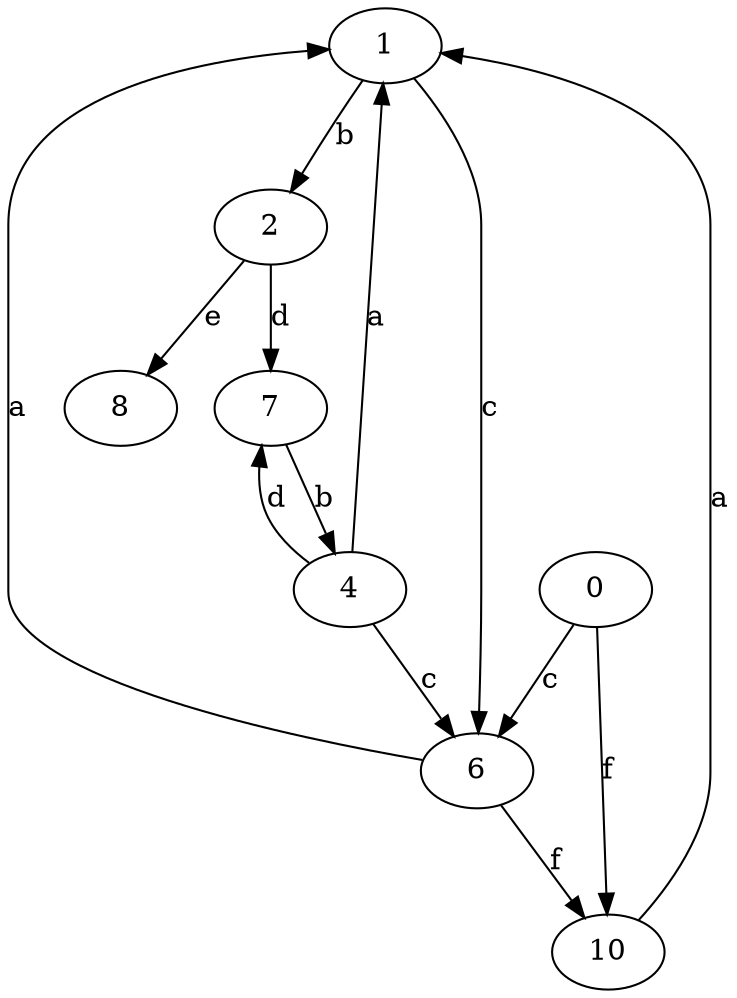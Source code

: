 strict digraph  {
1;
2;
4;
0;
6;
7;
8;
10;
1 -> 2  [label=b];
1 -> 6  [label=c];
2 -> 7  [label=d];
2 -> 8  [label=e];
4 -> 1  [label=a];
4 -> 6  [label=c];
4 -> 7  [label=d];
0 -> 6  [label=c];
0 -> 10  [label=f];
6 -> 1  [label=a];
6 -> 10  [label=f];
7 -> 4  [label=b];
10 -> 1  [label=a];
}
